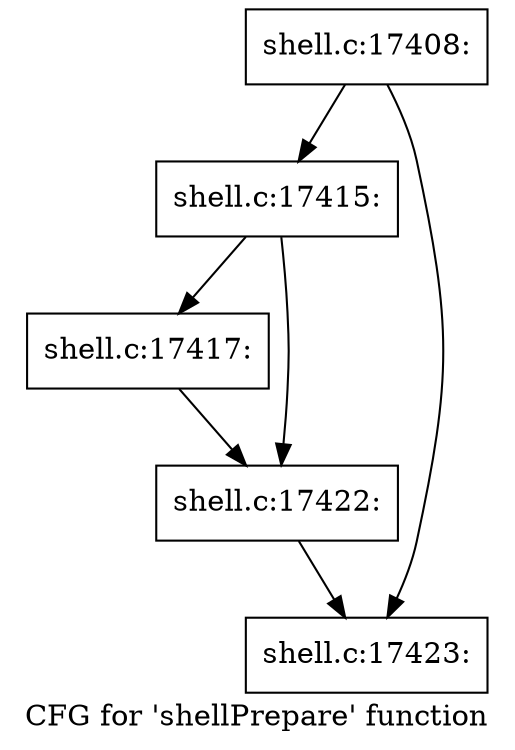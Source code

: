 digraph "CFG for 'shellPrepare' function" {
	label="CFG for 'shellPrepare' function";

	Node0x560276d8a4a0 [shape=record,label="{shell.c:17408:}"];
	Node0x560276d8a4a0 -> Node0x560276d95a60;
	Node0x560276d8a4a0 -> Node0x560276d95ab0;
	Node0x560276d95a60 [shape=record,label="{shell.c:17415:}"];
	Node0x560276d95a60 -> Node0x560276d96370;
	Node0x560276d95a60 -> Node0x560276d964f0;
	Node0x560276d96370 [shape=record,label="{shell.c:17417:}"];
	Node0x560276d96370 -> Node0x560276d964f0;
	Node0x560276d964f0 [shape=record,label="{shell.c:17422:}"];
	Node0x560276d964f0 -> Node0x560276d95ab0;
	Node0x560276d95ab0 [shape=record,label="{shell.c:17423:}"];
}
